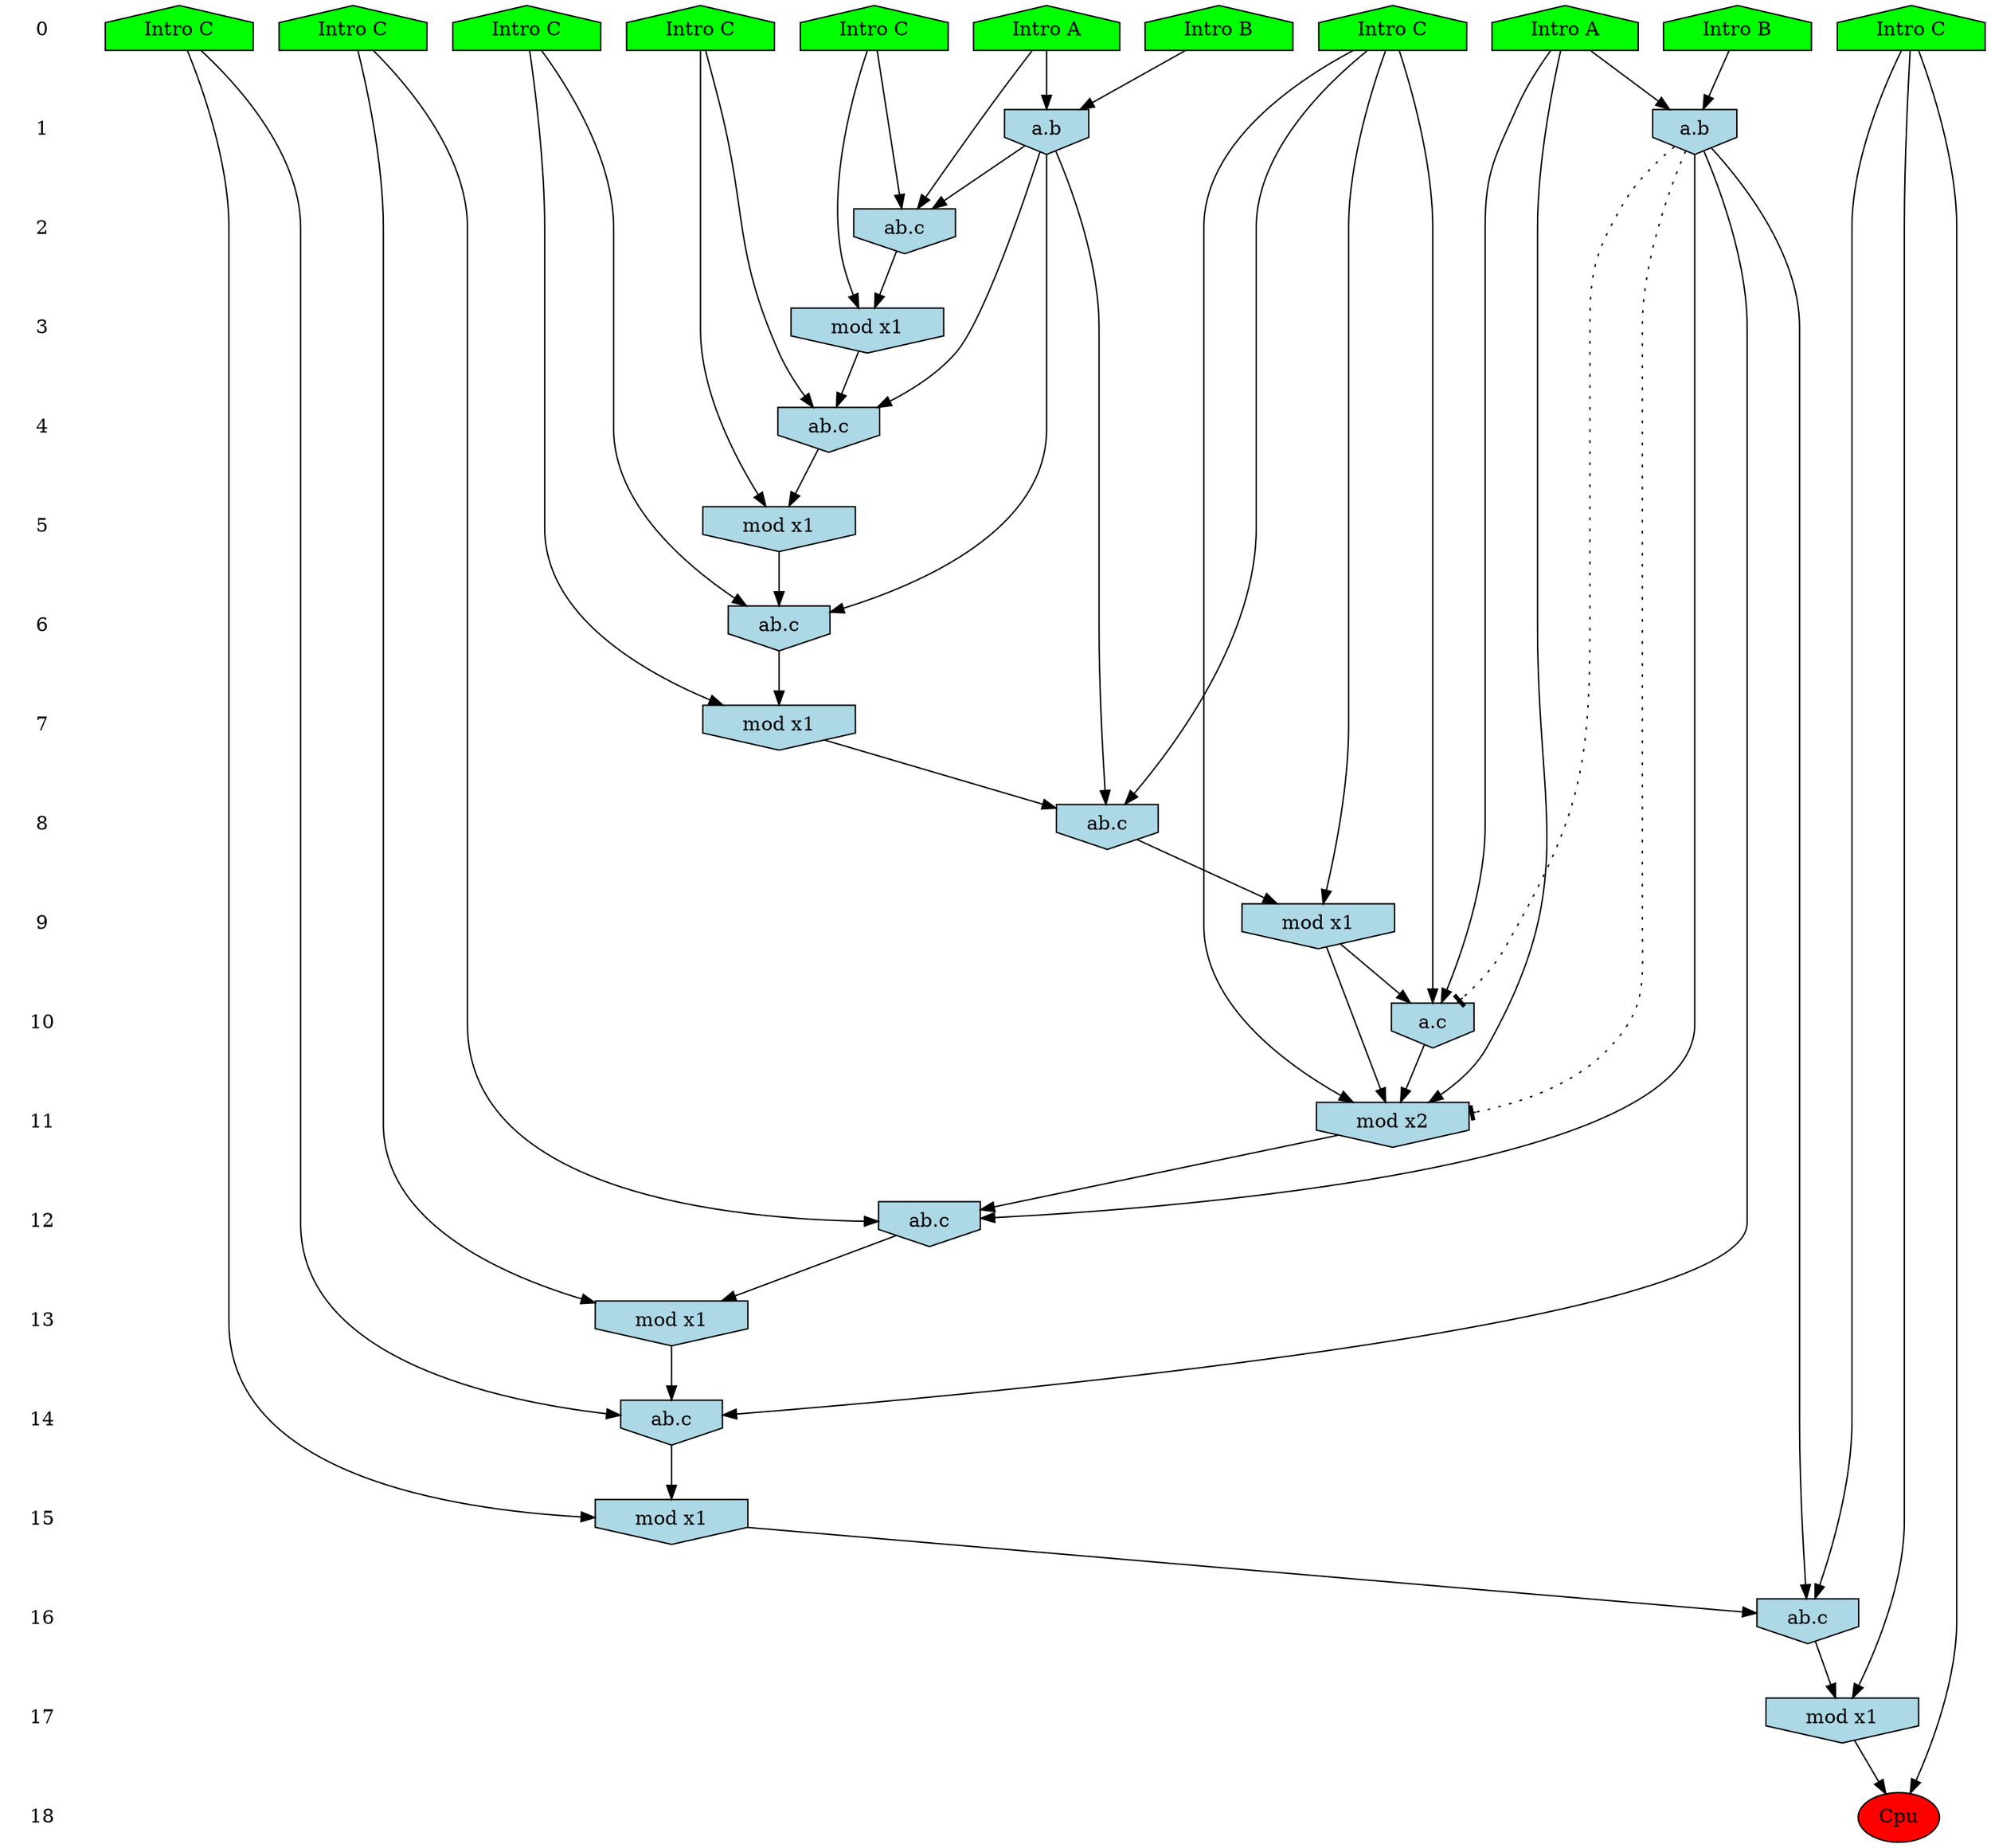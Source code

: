 /* Compression of 1 causal flows obtained in average at 1.951513E+01 t.u */
/* Compressed causal flows were: [3590] */
digraph G{
 ranksep=.5 ; 
{ rank = same ; "0" [shape=plaintext] ; node_1 [label ="Intro B", shape=house, style=filled, fillcolor=green] ;
node_2 [label ="Intro A", shape=house, style=filled, fillcolor=green] ;
node_3 [label ="Intro B", shape=house, style=filled, fillcolor=green] ;
node_4 [label ="Intro A", shape=house, style=filled, fillcolor=green] ;
node_5 [label ="Intro C", shape=house, style=filled, fillcolor=green] ;
node_6 [label ="Intro C", shape=house, style=filled, fillcolor=green] ;
node_7 [label ="Intro C", shape=house, style=filled, fillcolor=green] ;
node_8 [label ="Intro C", shape=house, style=filled, fillcolor=green] ;
node_9 [label ="Intro C", shape=house, style=filled, fillcolor=green] ;
node_10 [label ="Intro C", shape=house, style=filled, fillcolor=green] ;
node_11 [label ="Intro C", shape=house, style=filled, fillcolor=green] ;
}
{ rank = same ; "1" [shape=plaintext] ; node_12 [label="a.b", shape=invhouse, style=filled, fillcolor = lightblue] ;
node_23 [label="a.b", shape=invhouse, style=filled, fillcolor = lightblue] ;
}
{ rank = same ; "2" [shape=plaintext] ; node_13 [label="ab.c", shape=invhouse, style=filled, fillcolor = lightblue] ;
}
{ rank = same ; "3" [shape=plaintext] ; node_14 [label="mod x1", shape=invhouse, style=filled, fillcolor = lightblue] ;
}
{ rank = same ; "4" [shape=plaintext] ; node_15 [label="ab.c", shape=invhouse, style=filled, fillcolor = lightblue] ;
}
{ rank = same ; "5" [shape=plaintext] ; node_16 [label="mod x1", shape=invhouse, style=filled, fillcolor = lightblue] ;
}
{ rank = same ; "6" [shape=plaintext] ; node_17 [label="ab.c", shape=invhouse, style=filled, fillcolor = lightblue] ;
}
{ rank = same ; "7" [shape=plaintext] ; node_18 [label="mod x1", shape=invhouse, style=filled, fillcolor = lightblue] ;
}
{ rank = same ; "8" [shape=plaintext] ; node_19 [label="ab.c", shape=invhouse, style=filled, fillcolor = lightblue] ;
}
{ rank = same ; "9" [shape=plaintext] ; node_20 [label="mod x1", shape=invhouse, style=filled, fillcolor = lightblue] ;
}
{ rank = same ; "10" [shape=plaintext] ; node_21 [label="a.c", shape=invhouse, style=filled, fillcolor = lightblue] ;
}
{ rank = same ; "11" [shape=plaintext] ; node_22 [label="mod x2", shape=invhouse, style=filled, fillcolor = lightblue] ;
}
{ rank = same ; "12" [shape=plaintext] ; node_24 [label="ab.c", shape=invhouse, style=filled, fillcolor = lightblue] ;
}
{ rank = same ; "13" [shape=plaintext] ; node_25 [label="mod x1", shape=invhouse, style=filled, fillcolor = lightblue] ;
}
{ rank = same ; "14" [shape=plaintext] ; node_26 [label="ab.c", shape=invhouse, style=filled, fillcolor = lightblue] ;
}
{ rank = same ; "15" [shape=plaintext] ; node_27 [label="mod x1", shape=invhouse, style=filled, fillcolor = lightblue] ;
}
{ rank = same ; "16" [shape=plaintext] ; node_28 [label="ab.c", shape=invhouse, style=filled, fillcolor = lightblue] ;
}
{ rank = same ; "17" [shape=plaintext] ; node_29 [label="mod x1", shape=invhouse, style=filled, fillcolor = lightblue] ;
}
{ rank = same ; "18" [shape=plaintext] ; node_30 [label ="Cpu", style=filled, fillcolor=red] ;
}
"0" -> "1" [style="invis"]; 
"1" -> "2" [style="invis"]; 
"2" -> "3" [style="invis"]; 
"3" -> "4" [style="invis"]; 
"4" -> "5" [style="invis"]; 
"5" -> "6" [style="invis"]; 
"6" -> "7" [style="invis"]; 
"7" -> "8" [style="invis"]; 
"8" -> "9" [style="invis"]; 
"9" -> "10" [style="invis"]; 
"10" -> "11" [style="invis"]; 
"11" -> "12" [style="invis"]; 
"12" -> "13" [style="invis"]; 
"13" -> "14" [style="invis"]; 
"14" -> "15" [style="invis"]; 
"15" -> "16" [style="invis"]; 
"16" -> "17" [style="invis"]; 
"17" -> "18" [style="invis"]; 
node_2 -> node_12
node_3 -> node_12
node_2 -> node_13
node_8 -> node_13
node_12 -> node_13
node_8 -> node_14
node_13 -> node_14
node_11 -> node_15
node_12 -> node_15
node_14 -> node_15
node_11 -> node_16
node_15 -> node_16
node_7 -> node_17
node_12 -> node_17
node_16 -> node_17
node_7 -> node_18
node_17 -> node_18
node_10 -> node_19
node_12 -> node_19
node_18 -> node_19
node_10 -> node_20
node_19 -> node_20
node_4 -> node_21
node_10 -> node_21
node_20 -> node_21
node_4 -> node_22
node_10 -> node_22
node_20 -> node_22
node_21 -> node_22
node_1 -> node_23
node_4 -> node_23
node_6 -> node_24
node_22 -> node_24
node_23 -> node_24
node_6 -> node_25
node_24 -> node_25
node_9 -> node_26
node_23 -> node_26
node_25 -> node_26
node_9 -> node_27
node_26 -> node_27
node_5 -> node_28
node_23 -> node_28
node_27 -> node_28
node_5 -> node_29
node_28 -> node_29
node_5 -> node_30
node_29 -> node_30
node_23 -> node_22 [style=dotted, arrowhead = tee] 
node_23 -> node_21 [style=dotted, arrowhead = tee] 
}
/*
 Dot generation time: 0.000000
*/